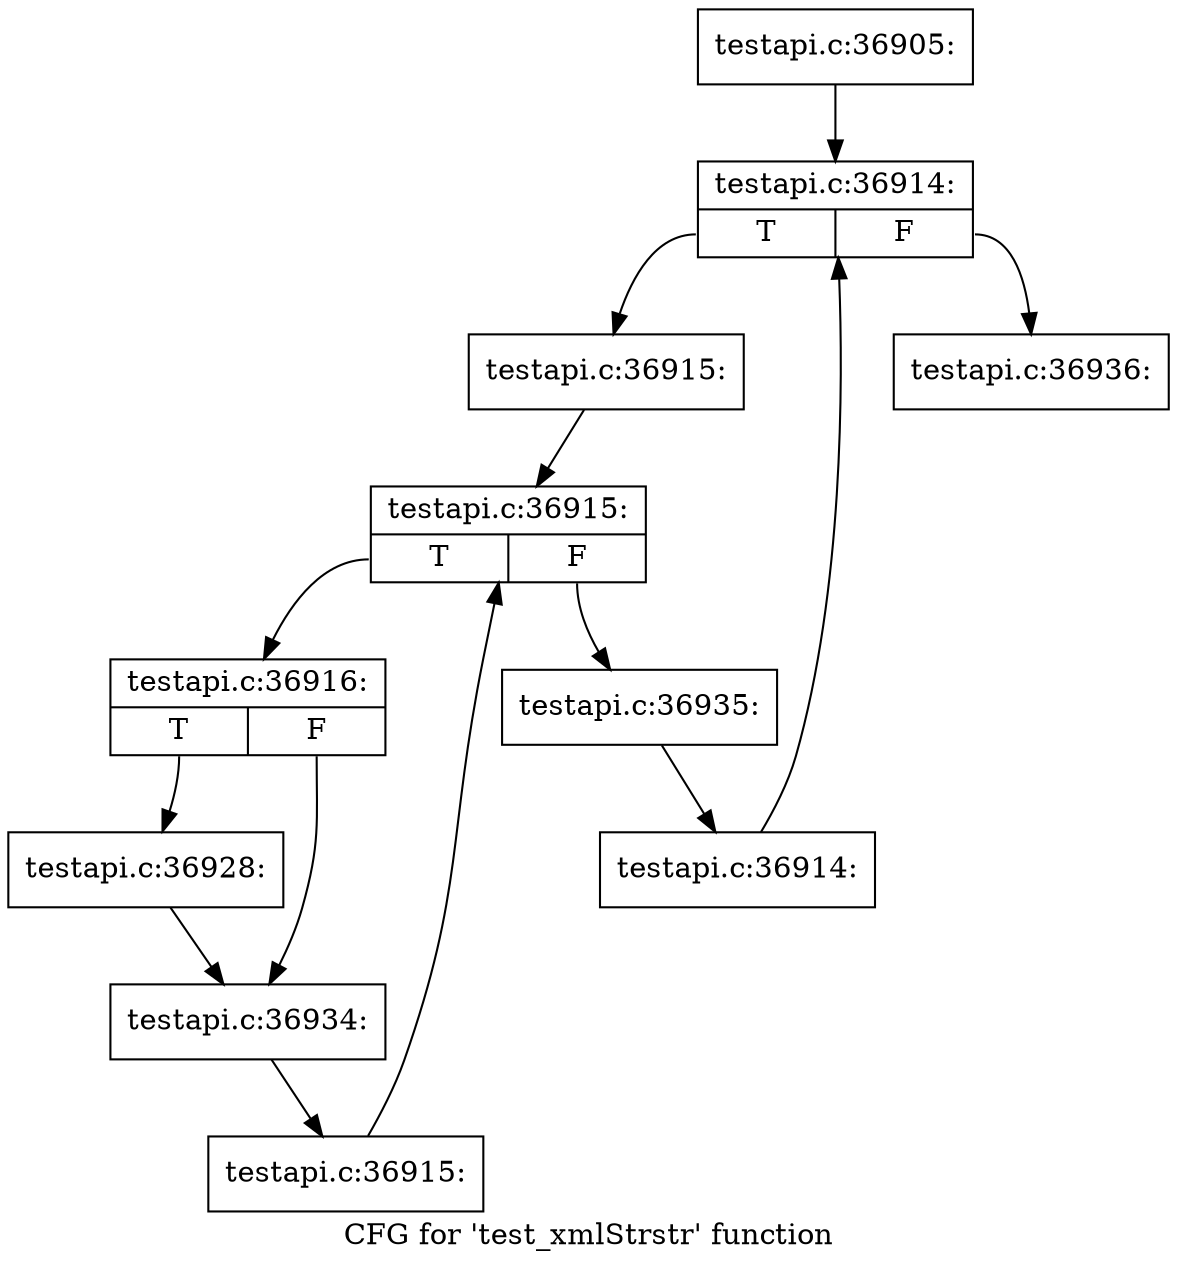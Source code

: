 digraph "CFG for 'test_xmlStrstr' function" {
	label="CFG for 'test_xmlStrstr' function";

	Node0x5511ea0 [shape=record,label="{testapi.c:36905:}"];
	Node0x5511ea0 -> Node0x551e130;
	Node0x551e130 [shape=record,label="{testapi.c:36914:|{<s0>T|<s1>F}}"];
	Node0x551e130:s0 -> Node0x551e410;
	Node0x551e130:s1 -> Node0x551df90;
	Node0x551e410 [shape=record,label="{testapi.c:36915:}"];
	Node0x551e410 -> Node0x551e800;
	Node0x551e800 [shape=record,label="{testapi.c:36915:|{<s0>T|<s1>F}}"];
	Node0x551e800:s0 -> Node0x551ea80;
	Node0x551e800:s1 -> Node0x551e6e0;
	Node0x551ea80 [shape=record,label="{testapi.c:36916:|{<s0>T|<s1>F}}"];
	Node0x551ea80:s0 -> Node0x551fb40;
	Node0x551ea80:s1 -> Node0x551fe70;
	Node0x551fb40 [shape=record,label="{testapi.c:36928:}"];
	Node0x551fb40 -> Node0x551fe70;
	Node0x551fe70 [shape=record,label="{testapi.c:36934:}"];
	Node0x551fe70 -> Node0x551e9f0;
	Node0x551e9f0 [shape=record,label="{testapi.c:36915:}"];
	Node0x551e9f0 -> Node0x551e800;
	Node0x551e6e0 [shape=record,label="{testapi.c:36935:}"];
	Node0x551e6e0 -> Node0x551e380;
	Node0x551e380 [shape=record,label="{testapi.c:36914:}"];
	Node0x551e380 -> Node0x551e130;
	Node0x551df90 [shape=record,label="{testapi.c:36936:}"];
}
